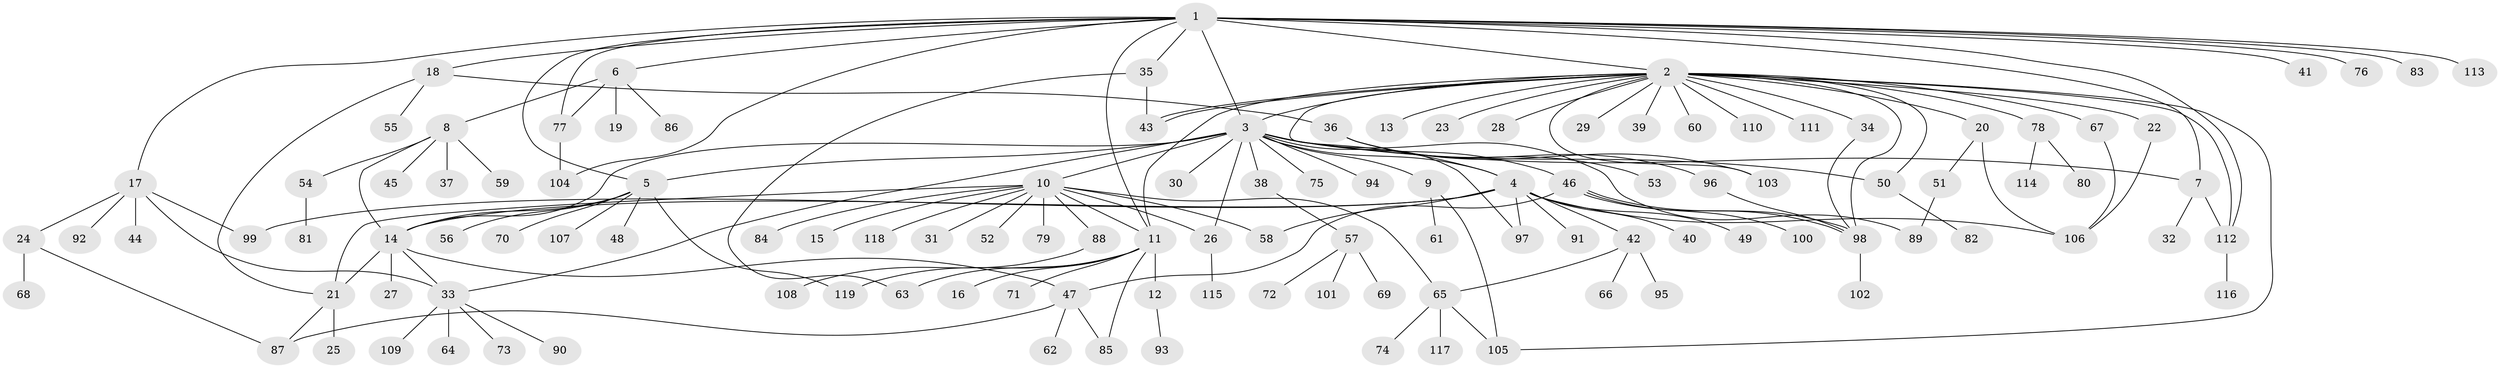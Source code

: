 // coarse degree distribution, {12: 0.027777777777777776, 22: 0.013888888888888888, 15: 0.013888888888888888, 5: 0.041666666666666664, 7: 0.027777777777777776, 4: 0.08333333333333333, 3: 0.1388888888888889, 2: 0.1527777777777778, 8: 0.013888888888888888, 1: 0.4722222222222222, 6: 0.013888888888888888}
// Generated by graph-tools (version 1.1) at 2025/50/03/04/25 22:50:03]
// undirected, 119 vertices, 160 edges
graph export_dot {
  node [color=gray90,style=filled];
  1;
  2;
  3;
  4;
  5;
  6;
  7;
  8;
  9;
  10;
  11;
  12;
  13;
  14;
  15;
  16;
  17;
  18;
  19;
  20;
  21;
  22;
  23;
  24;
  25;
  26;
  27;
  28;
  29;
  30;
  31;
  32;
  33;
  34;
  35;
  36;
  37;
  38;
  39;
  40;
  41;
  42;
  43;
  44;
  45;
  46;
  47;
  48;
  49;
  50;
  51;
  52;
  53;
  54;
  55;
  56;
  57;
  58;
  59;
  60;
  61;
  62;
  63;
  64;
  65;
  66;
  67;
  68;
  69;
  70;
  71;
  72;
  73;
  74;
  75;
  76;
  77;
  78;
  79;
  80;
  81;
  82;
  83;
  84;
  85;
  86;
  87;
  88;
  89;
  90;
  91;
  92;
  93;
  94;
  95;
  96;
  97;
  98;
  99;
  100;
  101;
  102;
  103;
  104;
  105;
  106;
  107;
  108;
  109;
  110;
  111;
  112;
  113;
  114;
  115;
  116;
  117;
  118;
  119;
  1 -- 2;
  1 -- 3;
  1 -- 5;
  1 -- 6;
  1 -- 7;
  1 -- 11;
  1 -- 17;
  1 -- 18;
  1 -- 35;
  1 -- 41;
  1 -- 76;
  1 -- 77;
  1 -- 83;
  1 -- 104;
  1 -- 112;
  1 -- 113;
  2 -- 3;
  2 -- 4;
  2 -- 11;
  2 -- 13;
  2 -- 20;
  2 -- 22;
  2 -- 23;
  2 -- 28;
  2 -- 29;
  2 -- 34;
  2 -- 39;
  2 -- 43;
  2 -- 43;
  2 -- 50;
  2 -- 60;
  2 -- 67;
  2 -- 78;
  2 -- 98;
  2 -- 103;
  2 -- 105;
  2 -- 110;
  2 -- 111;
  2 -- 112;
  3 -- 4;
  3 -- 5;
  3 -- 7;
  3 -- 9;
  3 -- 10;
  3 -- 14;
  3 -- 26;
  3 -- 30;
  3 -- 33;
  3 -- 38;
  3 -- 46;
  3 -- 50;
  3 -- 75;
  3 -- 89;
  3 -- 94;
  3 -- 97;
  4 -- 14;
  4 -- 40;
  4 -- 42;
  4 -- 49;
  4 -- 58;
  4 -- 91;
  4 -- 97;
  4 -- 99;
  4 -- 106;
  5 -- 14;
  5 -- 48;
  5 -- 56;
  5 -- 70;
  5 -- 107;
  5 -- 119;
  6 -- 8;
  6 -- 19;
  6 -- 77;
  6 -- 86;
  7 -- 32;
  7 -- 112;
  8 -- 14;
  8 -- 37;
  8 -- 45;
  8 -- 54;
  8 -- 59;
  9 -- 61;
  9 -- 105;
  10 -- 11;
  10 -- 15;
  10 -- 21;
  10 -- 26;
  10 -- 31;
  10 -- 52;
  10 -- 58;
  10 -- 65;
  10 -- 79;
  10 -- 84;
  10 -- 88;
  10 -- 118;
  11 -- 12;
  11 -- 16;
  11 -- 63;
  11 -- 71;
  11 -- 85;
  11 -- 119;
  12 -- 93;
  14 -- 21;
  14 -- 27;
  14 -- 33;
  14 -- 47;
  17 -- 24;
  17 -- 33;
  17 -- 44;
  17 -- 92;
  17 -- 99;
  18 -- 21;
  18 -- 36;
  18 -- 55;
  20 -- 51;
  20 -- 106;
  21 -- 25;
  21 -- 87;
  22 -- 106;
  24 -- 68;
  24 -- 87;
  26 -- 115;
  33 -- 64;
  33 -- 73;
  33 -- 90;
  33 -- 109;
  34 -- 98;
  35 -- 43;
  35 -- 63;
  36 -- 53;
  36 -- 96;
  36 -- 103;
  38 -- 57;
  42 -- 65;
  42 -- 66;
  42 -- 95;
  46 -- 47;
  46 -- 98;
  46 -- 98;
  46 -- 100;
  47 -- 62;
  47 -- 85;
  47 -- 87;
  50 -- 82;
  51 -- 89;
  54 -- 81;
  57 -- 69;
  57 -- 72;
  57 -- 101;
  65 -- 74;
  65 -- 105;
  65 -- 117;
  67 -- 106;
  77 -- 104;
  78 -- 80;
  78 -- 114;
  88 -- 108;
  96 -- 98;
  98 -- 102;
  112 -- 116;
}

